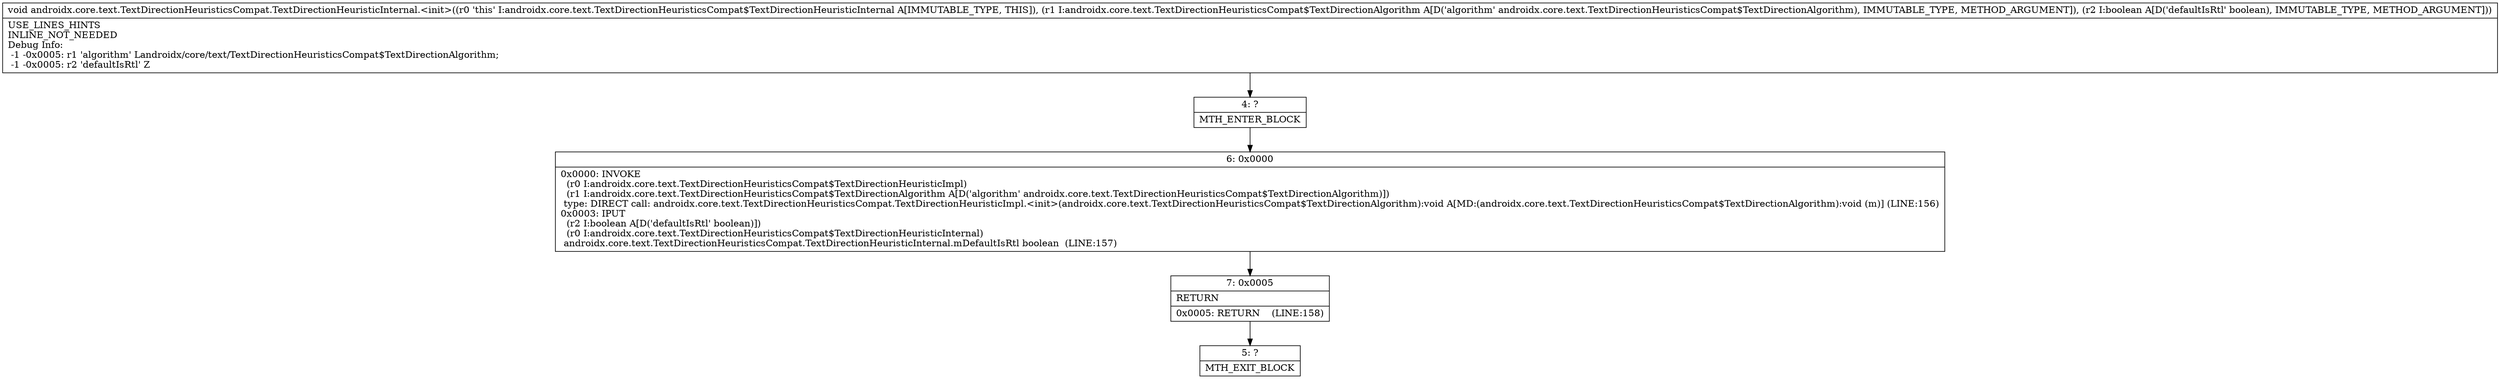 digraph "CFG forandroidx.core.text.TextDirectionHeuristicsCompat.TextDirectionHeuristicInternal.\<init\>(Landroidx\/core\/text\/TextDirectionHeuristicsCompat$TextDirectionAlgorithm;Z)V" {
Node_4 [shape=record,label="{4\:\ ?|MTH_ENTER_BLOCK\l}"];
Node_6 [shape=record,label="{6\:\ 0x0000|0x0000: INVOKE  \l  (r0 I:androidx.core.text.TextDirectionHeuristicsCompat$TextDirectionHeuristicImpl)\l  (r1 I:androidx.core.text.TextDirectionHeuristicsCompat$TextDirectionAlgorithm A[D('algorithm' androidx.core.text.TextDirectionHeuristicsCompat$TextDirectionAlgorithm)])\l type: DIRECT call: androidx.core.text.TextDirectionHeuristicsCompat.TextDirectionHeuristicImpl.\<init\>(androidx.core.text.TextDirectionHeuristicsCompat$TextDirectionAlgorithm):void A[MD:(androidx.core.text.TextDirectionHeuristicsCompat$TextDirectionAlgorithm):void (m)] (LINE:156)\l0x0003: IPUT  \l  (r2 I:boolean A[D('defaultIsRtl' boolean)])\l  (r0 I:androidx.core.text.TextDirectionHeuristicsCompat$TextDirectionHeuristicInternal)\l androidx.core.text.TextDirectionHeuristicsCompat.TextDirectionHeuristicInternal.mDefaultIsRtl boolean  (LINE:157)\l}"];
Node_7 [shape=record,label="{7\:\ 0x0005|RETURN\l|0x0005: RETURN    (LINE:158)\l}"];
Node_5 [shape=record,label="{5\:\ ?|MTH_EXIT_BLOCK\l}"];
MethodNode[shape=record,label="{void androidx.core.text.TextDirectionHeuristicsCompat.TextDirectionHeuristicInternal.\<init\>((r0 'this' I:androidx.core.text.TextDirectionHeuristicsCompat$TextDirectionHeuristicInternal A[IMMUTABLE_TYPE, THIS]), (r1 I:androidx.core.text.TextDirectionHeuristicsCompat$TextDirectionAlgorithm A[D('algorithm' androidx.core.text.TextDirectionHeuristicsCompat$TextDirectionAlgorithm), IMMUTABLE_TYPE, METHOD_ARGUMENT]), (r2 I:boolean A[D('defaultIsRtl' boolean), IMMUTABLE_TYPE, METHOD_ARGUMENT]))  | USE_LINES_HINTS\lINLINE_NOT_NEEDED\lDebug Info:\l  \-1 \-0x0005: r1 'algorithm' Landroidx\/core\/text\/TextDirectionHeuristicsCompat$TextDirectionAlgorithm;\l  \-1 \-0x0005: r2 'defaultIsRtl' Z\l}"];
MethodNode -> Node_4;Node_4 -> Node_6;
Node_6 -> Node_7;
Node_7 -> Node_5;
}

